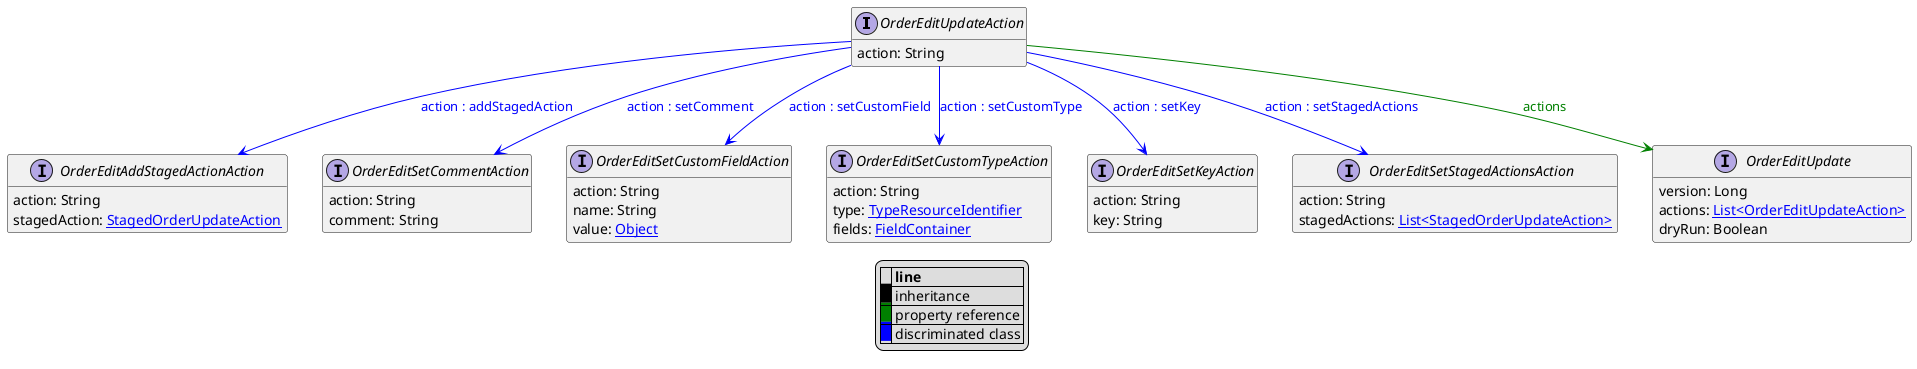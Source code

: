 @startuml

hide empty fields
hide empty methods
legend
|= |= line |
|<back:black>   </back>| inheritance |
|<back:green>   </back>| property reference |
|<back:blue>   </back>| discriminated class |
endlegend
interface OrderEditUpdateAction [[OrderEditUpdateAction.svg]]  {
    action: String
}


interface OrderEditAddStagedActionAction [[OrderEditAddStagedActionAction.svg]]  {
    action: String
    stagedAction: [[StagedOrderUpdateAction.svg StagedOrderUpdateAction]]
}
interface OrderEditSetCommentAction [[OrderEditSetCommentAction.svg]]  {
    action: String
    comment: String
}
interface OrderEditSetCustomFieldAction [[OrderEditSetCustomFieldAction.svg]]  {
    action: String
    name: String
    value: [[Object.svg Object]]
}
interface OrderEditSetCustomTypeAction [[OrderEditSetCustomTypeAction.svg]]  {
    action: String
    type: [[TypeResourceIdentifier.svg TypeResourceIdentifier]]
    fields: [[FieldContainer.svg FieldContainer]]
}
interface OrderEditSetKeyAction [[OrderEditSetKeyAction.svg]]  {
    action: String
    key: String
}
interface OrderEditSetStagedActionsAction [[OrderEditSetStagedActionsAction.svg]]  {
    action: String
    stagedActions: [[StagedOrderUpdateAction.svg List<StagedOrderUpdateAction>]]
}
interface OrderEditUpdate [[OrderEditUpdate.svg]]  {
    version: Long
    actions: [[OrderEditUpdateAction.svg List<OrderEditUpdateAction>]]
    dryRun: Boolean
}
OrderEditUpdateAction --> OrderEditAddStagedActionAction #blue;text:blue : "action : addStagedAction"
OrderEditUpdateAction --> OrderEditSetCommentAction #blue;text:blue : "action : setComment"
OrderEditUpdateAction --> OrderEditSetCustomFieldAction #blue;text:blue : "action : setCustomField"
OrderEditUpdateAction --> OrderEditSetCustomTypeAction #blue;text:blue : "action : setCustomType"
OrderEditUpdateAction --> OrderEditSetKeyAction #blue;text:blue : "action : setKey"
OrderEditUpdateAction --> OrderEditSetStagedActionsAction #blue;text:blue : "action : setStagedActions"
OrderEditUpdateAction --> OrderEditUpdate #green;text:green : "actions"
@enduml
